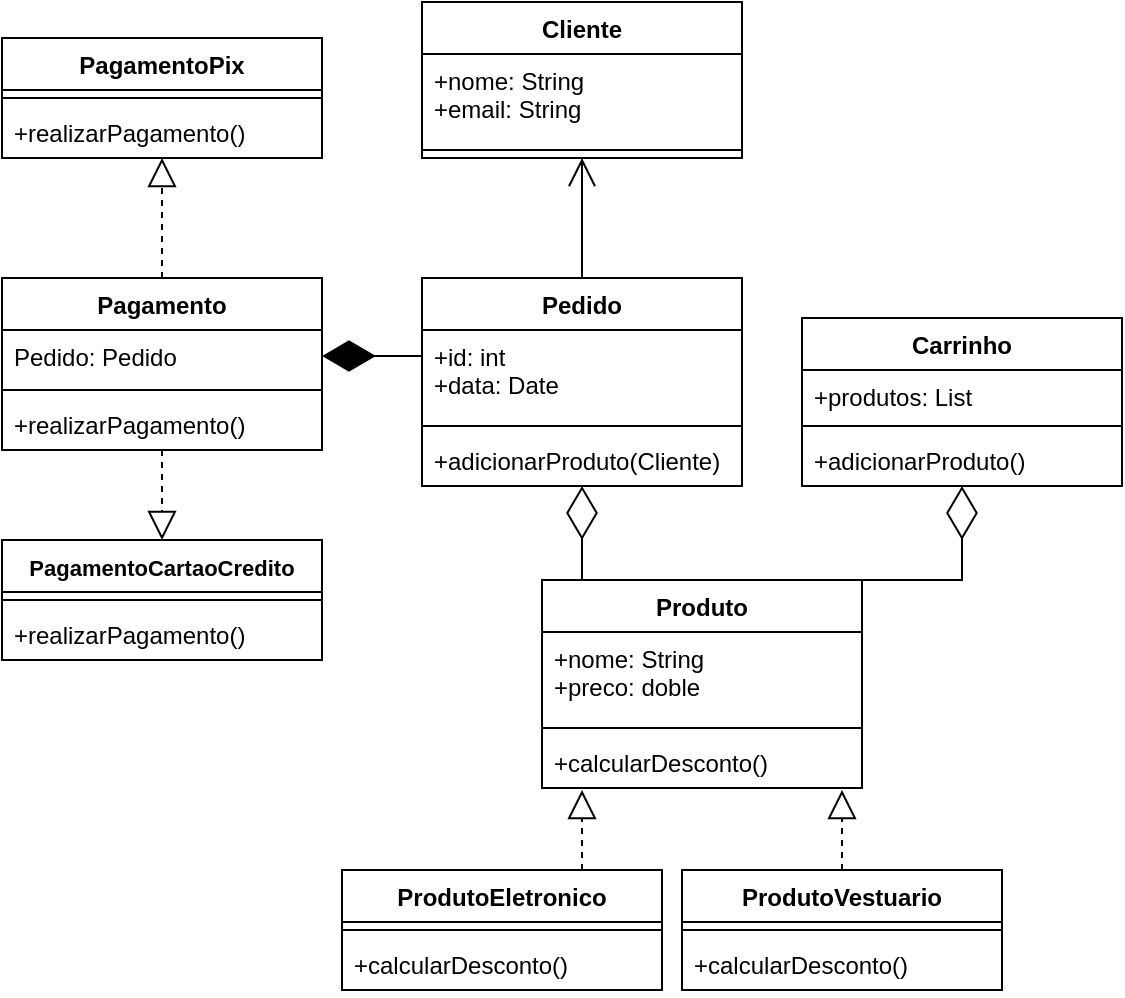 <mxfile version="28.2.5">
  <diagram name="Página-1" id="rYaQr-xI2JrS_xAo6EkZ">
    <mxGraphModel dx="1157" dy="656" grid="1" gridSize="10" guides="1" tooltips="1" connect="1" arrows="1" fold="1" page="1" pageScale="1" pageWidth="827" pageHeight="1169" math="0" shadow="0">
      <root>
        <mxCell id="sygj7q8nY9JdKc7Y1mPy-0" />
        <mxCell id="sygj7q8nY9JdKc7Y1mPy-1" parent="sygj7q8nY9JdKc7Y1mPy-0" />
        <mxCell id="JvgiVcvzuk2-Qw33OQM9-0" value="Produto" style="swimlane;fontStyle=1;align=center;verticalAlign=top;childLayout=stackLayout;horizontal=1;startSize=26;horizontalStack=0;resizeParent=1;resizeParentMax=0;resizeLast=0;collapsible=1;marginBottom=0;whiteSpace=wrap;html=1;" parent="sygj7q8nY9JdKc7Y1mPy-1" vertex="1">
          <mxGeometry x="310" y="380" width="160" height="104" as="geometry" />
        </mxCell>
        <mxCell id="JvgiVcvzuk2-Qw33OQM9-1" value="+nome: String&lt;div&gt;+preco: doble&lt;/div&gt;" style="text;strokeColor=none;fillColor=none;align=left;verticalAlign=top;spacingLeft=4;spacingRight=4;overflow=hidden;rotatable=0;points=[[0,0.5],[1,0.5]];portConstraint=eastwest;whiteSpace=wrap;html=1;" parent="JvgiVcvzuk2-Qw33OQM9-0" vertex="1">
          <mxGeometry y="26" width="160" height="44" as="geometry" />
        </mxCell>
        <mxCell id="JvgiVcvzuk2-Qw33OQM9-2" value="" style="line;strokeWidth=1;fillColor=none;align=left;verticalAlign=middle;spacingTop=-1;spacingLeft=3;spacingRight=3;rotatable=0;labelPosition=right;points=[];portConstraint=eastwest;strokeColor=inherit;" parent="JvgiVcvzuk2-Qw33OQM9-0" vertex="1">
          <mxGeometry y="70" width="160" height="8" as="geometry" />
        </mxCell>
        <mxCell id="JvgiVcvzuk2-Qw33OQM9-3" value="+calcularDesconto()" style="text;strokeColor=none;fillColor=none;align=left;verticalAlign=top;spacingLeft=4;spacingRight=4;overflow=hidden;rotatable=0;points=[[0,0.5],[1,0.5]];portConstraint=eastwest;whiteSpace=wrap;html=1;" parent="JvgiVcvzuk2-Qw33OQM9-0" vertex="1">
          <mxGeometry y="78" width="160" height="26" as="geometry" />
        </mxCell>
        <mxCell id="JvgiVcvzuk2-Qw33OQM9-4" value="ProdutoEletronico" style="swimlane;fontStyle=1;align=center;verticalAlign=top;childLayout=stackLayout;horizontal=1;startSize=26;horizontalStack=0;resizeParent=1;resizeParentMax=0;resizeLast=0;collapsible=1;marginBottom=0;whiteSpace=wrap;html=1;" parent="sygj7q8nY9JdKc7Y1mPy-1" vertex="1">
          <mxGeometry x="210" y="525" width="160" height="60" as="geometry" />
        </mxCell>
        <mxCell id="JvgiVcvzuk2-Qw33OQM9-6" value="" style="line;strokeWidth=1;fillColor=none;align=left;verticalAlign=middle;spacingTop=-1;spacingLeft=3;spacingRight=3;rotatable=0;labelPosition=right;points=[];portConstraint=eastwest;strokeColor=inherit;" parent="JvgiVcvzuk2-Qw33OQM9-4" vertex="1">
          <mxGeometry y="26" width="160" height="8" as="geometry" />
        </mxCell>
        <mxCell id="JvgiVcvzuk2-Qw33OQM9-7" value="+calcularDesconto()" style="text;strokeColor=none;fillColor=none;align=left;verticalAlign=top;spacingLeft=4;spacingRight=4;overflow=hidden;rotatable=0;points=[[0,0.5],[1,0.5]];portConstraint=eastwest;whiteSpace=wrap;html=1;" parent="JvgiVcvzuk2-Qw33OQM9-4" vertex="1">
          <mxGeometry y="34" width="160" height="26" as="geometry" />
        </mxCell>
        <mxCell id="JvgiVcvzuk2-Qw33OQM9-8" value="ProdutoVestuario" style="swimlane;fontStyle=1;align=center;verticalAlign=top;childLayout=stackLayout;horizontal=1;startSize=26;horizontalStack=0;resizeParent=1;resizeParentMax=0;resizeLast=0;collapsible=1;marginBottom=0;whiteSpace=wrap;html=1;" parent="sygj7q8nY9JdKc7Y1mPy-1" vertex="1">
          <mxGeometry x="380" y="525" width="160" height="60" as="geometry" />
        </mxCell>
        <mxCell id="JvgiVcvzuk2-Qw33OQM9-10" value="" style="line;strokeWidth=1;fillColor=none;align=left;verticalAlign=middle;spacingTop=-1;spacingLeft=3;spacingRight=3;rotatable=0;labelPosition=right;points=[];portConstraint=eastwest;strokeColor=inherit;" parent="JvgiVcvzuk2-Qw33OQM9-8" vertex="1">
          <mxGeometry y="26" width="160" height="8" as="geometry" />
        </mxCell>
        <mxCell id="JvgiVcvzuk2-Qw33OQM9-11" value="+calcularDesconto()" style="text;strokeColor=none;fillColor=none;align=left;verticalAlign=top;spacingLeft=4;spacingRight=4;overflow=hidden;rotatable=0;points=[[0,0.5],[1,0.5]];portConstraint=eastwest;whiteSpace=wrap;html=1;" parent="JvgiVcvzuk2-Qw33OQM9-8" vertex="1">
          <mxGeometry y="34" width="160" height="26" as="geometry" />
        </mxCell>
        <mxCell id="JvgiVcvzuk2-Qw33OQM9-15" value="" style="endArrow=block;dashed=1;endFill=0;endSize=12;html=1;rounded=0;exitX=0.5;exitY=0;exitDx=0;exitDy=0;" parent="sygj7q8nY9JdKc7Y1mPy-1" source="JvgiVcvzuk2-Qw33OQM9-8" edge="1">
          <mxGeometry width="160" relative="1" as="geometry">
            <mxPoint x="380" y="545" as="sourcePoint" />
            <mxPoint x="460" y="485" as="targetPoint" />
          </mxGeometry>
        </mxCell>
        <mxCell id="JvgiVcvzuk2-Qw33OQM9-16" value="" style="endArrow=block;dashed=1;endFill=0;endSize=12;html=1;rounded=0;exitX=0.5;exitY=0;exitDx=0;exitDy=0;" parent="sygj7q8nY9JdKc7Y1mPy-1" edge="1">
          <mxGeometry width="160" relative="1" as="geometry">
            <mxPoint x="330" y="525" as="sourcePoint" />
            <mxPoint x="330" y="485" as="targetPoint" />
          </mxGeometry>
        </mxCell>
        <mxCell id="JvgiVcvzuk2-Qw33OQM9-17" value="Carrinho" style="swimlane;fontStyle=1;align=center;verticalAlign=top;childLayout=stackLayout;horizontal=1;startSize=26;horizontalStack=0;resizeParent=1;resizeParentMax=0;resizeLast=0;collapsible=1;marginBottom=0;whiteSpace=wrap;html=1;" parent="sygj7q8nY9JdKc7Y1mPy-1" vertex="1">
          <mxGeometry x="440" y="249" width="160" height="84" as="geometry" />
        </mxCell>
        <mxCell id="JvgiVcvzuk2-Qw33OQM9-18" value="+produtos: List" style="text;strokeColor=none;fillColor=none;align=left;verticalAlign=top;spacingLeft=4;spacingRight=4;overflow=hidden;rotatable=0;points=[[0,0.5],[1,0.5]];portConstraint=eastwest;whiteSpace=wrap;html=1;" parent="JvgiVcvzuk2-Qw33OQM9-17" vertex="1">
          <mxGeometry y="26" width="160" height="24" as="geometry" />
        </mxCell>
        <mxCell id="JvgiVcvzuk2-Qw33OQM9-19" value="" style="line;strokeWidth=1;fillColor=none;align=left;verticalAlign=middle;spacingTop=-1;spacingLeft=3;spacingRight=3;rotatable=0;labelPosition=right;points=[];portConstraint=eastwest;strokeColor=inherit;" parent="JvgiVcvzuk2-Qw33OQM9-17" vertex="1">
          <mxGeometry y="50" width="160" height="8" as="geometry" />
        </mxCell>
        <mxCell id="JvgiVcvzuk2-Qw33OQM9-20" value="+adicionarProduto()" style="text;strokeColor=none;fillColor=none;align=left;verticalAlign=top;spacingLeft=4;spacingRight=4;overflow=hidden;rotatable=0;points=[[0,0.5],[1,0.5]];portConstraint=eastwest;whiteSpace=wrap;html=1;" parent="JvgiVcvzuk2-Qw33OQM9-17" vertex="1">
          <mxGeometry y="58" width="160" height="26" as="geometry" />
        </mxCell>
        <mxCell id="JvgiVcvzuk2-Qw33OQM9-21" value="" style="endArrow=diamondThin;endFill=0;endSize=24;html=1;rounded=0;exitX=1;exitY=0;exitDx=0;exitDy=0;" parent="sygj7q8nY9JdKc7Y1mPy-1" source="JvgiVcvzuk2-Qw33OQM9-0" target="JvgiVcvzuk2-Qw33OQM9-20" edge="1">
          <mxGeometry width="160" relative="1" as="geometry">
            <mxPoint x="400" y="340" as="sourcePoint" />
            <mxPoint x="560" y="340" as="targetPoint" />
            <Array as="points">
              <mxPoint x="520" y="380" />
            </Array>
          </mxGeometry>
        </mxCell>
        <mxCell id="JvgiVcvzuk2-Qw33OQM9-22" value="Pedido" style="swimlane;fontStyle=1;align=center;verticalAlign=top;childLayout=stackLayout;horizontal=1;startSize=26;horizontalStack=0;resizeParent=1;resizeParentMax=0;resizeLast=0;collapsible=1;marginBottom=0;whiteSpace=wrap;html=1;" parent="sygj7q8nY9JdKc7Y1mPy-1" vertex="1">
          <mxGeometry x="250" y="229" width="160" height="104" as="geometry" />
        </mxCell>
        <mxCell id="JvgiVcvzuk2-Qw33OQM9-23" value="+id: int&lt;div&gt;+data: Date&lt;/div&gt;" style="text;strokeColor=none;fillColor=none;align=left;verticalAlign=top;spacingLeft=4;spacingRight=4;overflow=hidden;rotatable=0;points=[[0,0.5],[1,0.5]];portConstraint=eastwest;whiteSpace=wrap;html=1;" parent="JvgiVcvzuk2-Qw33OQM9-22" vertex="1">
          <mxGeometry y="26" width="160" height="44" as="geometry" />
        </mxCell>
        <mxCell id="JvgiVcvzuk2-Qw33OQM9-24" value="" style="line;strokeWidth=1;fillColor=none;align=left;verticalAlign=middle;spacingTop=-1;spacingLeft=3;spacingRight=3;rotatable=0;labelPosition=right;points=[];portConstraint=eastwest;strokeColor=inherit;" parent="JvgiVcvzuk2-Qw33OQM9-22" vertex="1">
          <mxGeometry y="70" width="160" height="8" as="geometry" />
        </mxCell>
        <mxCell id="JvgiVcvzuk2-Qw33OQM9-25" value="+adicionarProduto(Cliente)" style="text;strokeColor=none;fillColor=none;align=left;verticalAlign=top;spacingLeft=4;spacingRight=4;overflow=hidden;rotatable=0;points=[[0,0.5],[1,0.5]];portConstraint=eastwest;whiteSpace=wrap;html=1;" parent="JvgiVcvzuk2-Qw33OQM9-22" vertex="1">
          <mxGeometry y="78" width="160" height="26" as="geometry" />
        </mxCell>
        <mxCell id="JvgiVcvzuk2-Qw33OQM9-26" value="" style="endArrow=diamondThin;endFill=0;endSize=24;html=1;rounded=0;exitX=0.5;exitY=0;exitDx=0;exitDy=0;" parent="sygj7q8nY9JdKc7Y1mPy-1" source="JvgiVcvzuk2-Qw33OQM9-0" target="JvgiVcvzuk2-Qw33OQM9-25" edge="1">
          <mxGeometry width="160" relative="1" as="geometry">
            <mxPoint x="220" y="370" as="sourcePoint" />
            <mxPoint x="350" y="330" as="targetPoint" />
            <Array as="points">
              <mxPoint x="330" y="380" />
            </Array>
          </mxGeometry>
        </mxCell>
        <mxCell id="JvgiVcvzuk2-Qw33OQM9-27" value="Cliente" style="swimlane;fontStyle=1;align=center;verticalAlign=top;childLayout=stackLayout;horizontal=1;startSize=26;horizontalStack=0;resizeParent=1;resizeParentMax=0;resizeLast=0;collapsible=1;marginBottom=0;whiteSpace=wrap;html=1;" parent="sygj7q8nY9JdKc7Y1mPy-1" vertex="1">
          <mxGeometry x="250" y="91" width="160" height="78" as="geometry" />
        </mxCell>
        <mxCell id="JvgiVcvzuk2-Qw33OQM9-28" value="+nome: String&lt;div&gt;+email: String&lt;/div&gt;" style="text;strokeColor=none;fillColor=none;align=left;verticalAlign=top;spacingLeft=4;spacingRight=4;overflow=hidden;rotatable=0;points=[[0,0.5],[1,0.5]];portConstraint=eastwest;whiteSpace=wrap;html=1;" parent="JvgiVcvzuk2-Qw33OQM9-27" vertex="1">
          <mxGeometry y="26" width="160" height="44" as="geometry" />
        </mxCell>
        <mxCell id="JvgiVcvzuk2-Qw33OQM9-29" value="" style="line;strokeWidth=1;fillColor=none;align=left;verticalAlign=middle;spacingTop=-1;spacingLeft=3;spacingRight=3;rotatable=0;labelPosition=right;points=[];portConstraint=eastwest;strokeColor=inherit;" parent="JvgiVcvzuk2-Qw33OQM9-27" vertex="1">
          <mxGeometry y="70" width="160" height="8" as="geometry" />
        </mxCell>
        <mxCell id="JvgiVcvzuk2-Qw33OQM9-31" value="" style="endArrow=open;endFill=1;endSize=12;html=1;rounded=0;exitX=0.5;exitY=0;exitDx=0;exitDy=0;entryX=0.5;entryY=1;entryDx=0;entryDy=0;" parent="sygj7q8nY9JdKc7Y1mPy-1" source="JvgiVcvzuk2-Qw33OQM9-22" target="JvgiVcvzuk2-Qw33OQM9-27" edge="1">
          <mxGeometry width="160" relative="1" as="geometry">
            <mxPoint x="400" y="270" as="sourcePoint" />
            <mxPoint x="560" y="270" as="targetPoint" />
          </mxGeometry>
        </mxCell>
        <mxCell id="JvgiVcvzuk2-Qw33OQM9-35" value="" style="endArrow=diamondThin;endFill=1;endSize=24;html=1;rounded=0;exitX=0;exitY=0.5;exitDx=0;exitDy=0;entryX=1;entryY=0.5;entryDx=0;entryDy=0;" parent="sygj7q8nY9JdKc7Y1mPy-1" source="JvgiVcvzuk2-Qw33OQM9-23" target="TI8BLdobhohIJoclkEly-1" edge="1">
          <mxGeometry width="160" relative="1" as="geometry">
            <mxPoint x="400" y="410" as="sourcePoint" />
            <mxPoint x="190" y="268" as="targetPoint" />
            <Array as="points">
              <mxPoint x="250" y="268" />
            </Array>
          </mxGeometry>
        </mxCell>
        <mxCell id="TI8BLdobhohIJoclkEly-0" value="Pagamento" style="swimlane;fontStyle=1;align=center;verticalAlign=top;childLayout=stackLayout;horizontal=1;startSize=26;horizontalStack=0;resizeParent=1;resizeParentMax=0;resizeLast=0;collapsible=1;marginBottom=0;whiteSpace=wrap;html=1;" vertex="1" parent="sygj7q8nY9JdKc7Y1mPy-1">
          <mxGeometry x="40" y="229" width="160" height="86" as="geometry" />
        </mxCell>
        <mxCell id="TI8BLdobhohIJoclkEly-1" value="Pedido: Pedido" style="text;strokeColor=none;fillColor=none;align=left;verticalAlign=top;spacingLeft=4;spacingRight=4;overflow=hidden;rotatable=0;points=[[0,0.5],[1,0.5]];portConstraint=eastwest;whiteSpace=wrap;html=1;" vertex="1" parent="TI8BLdobhohIJoclkEly-0">
          <mxGeometry y="26" width="160" height="26" as="geometry" />
        </mxCell>
        <mxCell id="TI8BLdobhohIJoclkEly-2" value="" style="line;strokeWidth=1;fillColor=none;align=left;verticalAlign=middle;spacingTop=-1;spacingLeft=3;spacingRight=3;rotatable=0;labelPosition=right;points=[];portConstraint=eastwest;strokeColor=inherit;" vertex="1" parent="TI8BLdobhohIJoclkEly-0">
          <mxGeometry y="52" width="160" height="8" as="geometry" />
        </mxCell>
        <mxCell id="TI8BLdobhohIJoclkEly-3" value="+realizarPagamento()" style="text;strokeColor=none;fillColor=none;align=left;verticalAlign=top;spacingLeft=4;spacingRight=4;overflow=hidden;rotatable=0;points=[[0,0.5],[1,0.5]];portConstraint=eastwest;whiteSpace=wrap;html=1;" vertex="1" parent="TI8BLdobhohIJoclkEly-0">
          <mxGeometry y="60" width="160" height="26" as="geometry" />
        </mxCell>
        <mxCell id="TI8BLdobhohIJoclkEly-4" value="PagamentoPix" style="swimlane;fontStyle=1;align=center;verticalAlign=top;childLayout=stackLayout;horizontal=1;startSize=26;horizontalStack=0;resizeParent=1;resizeParentMax=0;resizeLast=0;collapsible=1;marginBottom=0;whiteSpace=wrap;html=1;" vertex="1" parent="sygj7q8nY9JdKc7Y1mPy-1">
          <mxGeometry x="40" y="109" width="160" height="60" as="geometry" />
        </mxCell>
        <mxCell id="TI8BLdobhohIJoclkEly-6" value="" style="line;strokeWidth=1;fillColor=none;align=left;verticalAlign=middle;spacingTop=-1;spacingLeft=3;spacingRight=3;rotatable=0;labelPosition=right;points=[];portConstraint=eastwest;strokeColor=inherit;" vertex="1" parent="TI8BLdobhohIJoclkEly-4">
          <mxGeometry y="26" width="160" height="8" as="geometry" />
        </mxCell>
        <mxCell id="TI8BLdobhohIJoclkEly-7" value="+realizarPagamento()" style="text;strokeColor=none;fillColor=none;align=left;verticalAlign=top;spacingLeft=4;spacingRight=4;overflow=hidden;rotatable=0;points=[[0,0.5],[1,0.5]];portConstraint=eastwest;whiteSpace=wrap;html=1;" vertex="1" parent="TI8BLdobhohIJoclkEly-4">
          <mxGeometry y="34" width="160" height="26" as="geometry" />
        </mxCell>
        <mxCell id="TI8BLdobhohIJoclkEly-8" value="&lt;font style=&quot;font-size: 11px;&quot;&gt;PagamentoCartaoCredito&lt;/font&gt;" style="swimlane;fontStyle=1;align=center;verticalAlign=top;childLayout=stackLayout;horizontal=1;startSize=26;horizontalStack=0;resizeParent=1;resizeParentMax=0;resizeLast=0;collapsible=1;marginBottom=0;whiteSpace=wrap;html=1;" vertex="1" parent="sygj7q8nY9JdKc7Y1mPy-1">
          <mxGeometry x="40" y="360" width="160" height="60" as="geometry" />
        </mxCell>
        <mxCell id="TI8BLdobhohIJoclkEly-10" value="" style="line;strokeWidth=1;fillColor=none;align=left;verticalAlign=middle;spacingTop=-1;spacingLeft=3;spacingRight=3;rotatable=0;labelPosition=right;points=[];portConstraint=eastwest;strokeColor=inherit;" vertex="1" parent="TI8BLdobhohIJoclkEly-8">
          <mxGeometry y="26" width="160" height="8" as="geometry" />
        </mxCell>
        <mxCell id="TI8BLdobhohIJoclkEly-11" value="+realizarPagamento()" style="text;strokeColor=none;fillColor=none;align=left;verticalAlign=top;spacingLeft=4;spacingRight=4;overflow=hidden;rotatable=0;points=[[0,0.5],[1,0.5]];portConstraint=eastwest;whiteSpace=wrap;html=1;" vertex="1" parent="TI8BLdobhohIJoclkEly-8">
          <mxGeometry y="34" width="160" height="26" as="geometry" />
        </mxCell>
        <mxCell id="TI8BLdobhohIJoclkEly-12" value="" style="endArrow=block;dashed=1;endFill=0;endSize=12;html=1;rounded=0;exitX=0.5;exitY=1;exitDx=0;exitDy=0;entryX=0.5;entryY=0;entryDx=0;entryDy=0;" edge="1" parent="sygj7q8nY9JdKc7Y1mPy-1" source="TI8BLdobhohIJoclkEly-0" target="TI8BLdobhohIJoclkEly-8">
          <mxGeometry width="160" relative="1" as="geometry">
            <mxPoint x="350" y="370" as="sourcePoint" />
            <mxPoint x="510" y="370" as="targetPoint" />
          </mxGeometry>
        </mxCell>
        <mxCell id="TI8BLdobhohIJoclkEly-13" value="" style="endArrow=block;dashed=1;endFill=0;endSize=12;html=1;rounded=0;exitX=0.5;exitY=0;exitDx=0;exitDy=0;" edge="1" parent="sygj7q8nY9JdKc7Y1mPy-1" source="TI8BLdobhohIJoclkEly-0" target="TI8BLdobhohIJoclkEly-7">
          <mxGeometry width="160" relative="1" as="geometry">
            <mxPoint x="100" y="470" as="sourcePoint" />
            <mxPoint x="100" y="515" as="targetPoint" />
          </mxGeometry>
        </mxCell>
      </root>
    </mxGraphModel>
  </diagram>
</mxfile>
